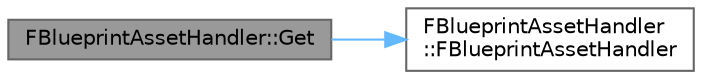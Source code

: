 digraph "FBlueprintAssetHandler::Get"
{
 // INTERACTIVE_SVG=YES
 // LATEX_PDF_SIZE
  bgcolor="transparent";
  edge [fontname=Helvetica,fontsize=10,labelfontname=Helvetica,labelfontsize=10];
  node [fontname=Helvetica,fontsize=10,shape=box,height=0.2,width=0.4];
  rankdir="LR";
  Node1 [id="Node000001",label="FBlueprintAssetHandler::Get",height=0.2,width=0.4,color="gray40", fillcolor="grey60", style="filled", fontcolor="black",tooltip="Retrieve the singleton instance of this class."];
  Node1 -> Node2 [id="edge1_Node000001_Node000002",color="steelblue1",style="solid",tooltip=" "];
  Node2 [id="Node000002",label="FBlueprintAssetHandler\l::FBlueprintAssetHandler",height=0.2,width=0.4,color="grey40", fillcolor="white", style="filled",URL="$db/df4/classFBlueprintAssetHandler.html#a5cabda7912b5d08e6a7b96a87092b96c",tooltip="Private constructor - use singleton accessor (Get)"];
}
